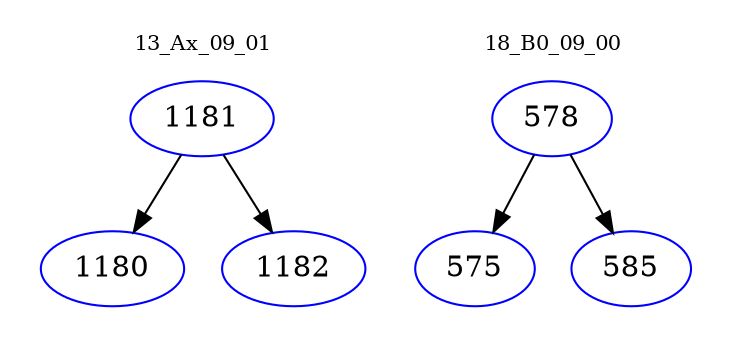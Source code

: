 digraph{
subgraph cluster_0 {
color = white
label = "13_Ax_09_01";
fontsize=10;
T0_1181 [label="1181", color="blue"]
T0_1181 -> T0_1180 [color="black"]
T0_1180 [label="1180", color="blue"]
T0_1181 -> T0_1182 [color="black"]
T0_1182 [label="1182", color="blue"]
}
subgraph cluster_1 {
color = white
label = "18_B0_09_00";
fontsize=10;
T1_578 [label="578", color="blue"]
T1_578 -> T1_575 [color="black"]
T1_575 [label="575", color="blue"]
T1_578 -> T1_585 [color="black"]
T1_585 [label="585", color="blue"]
}
}
